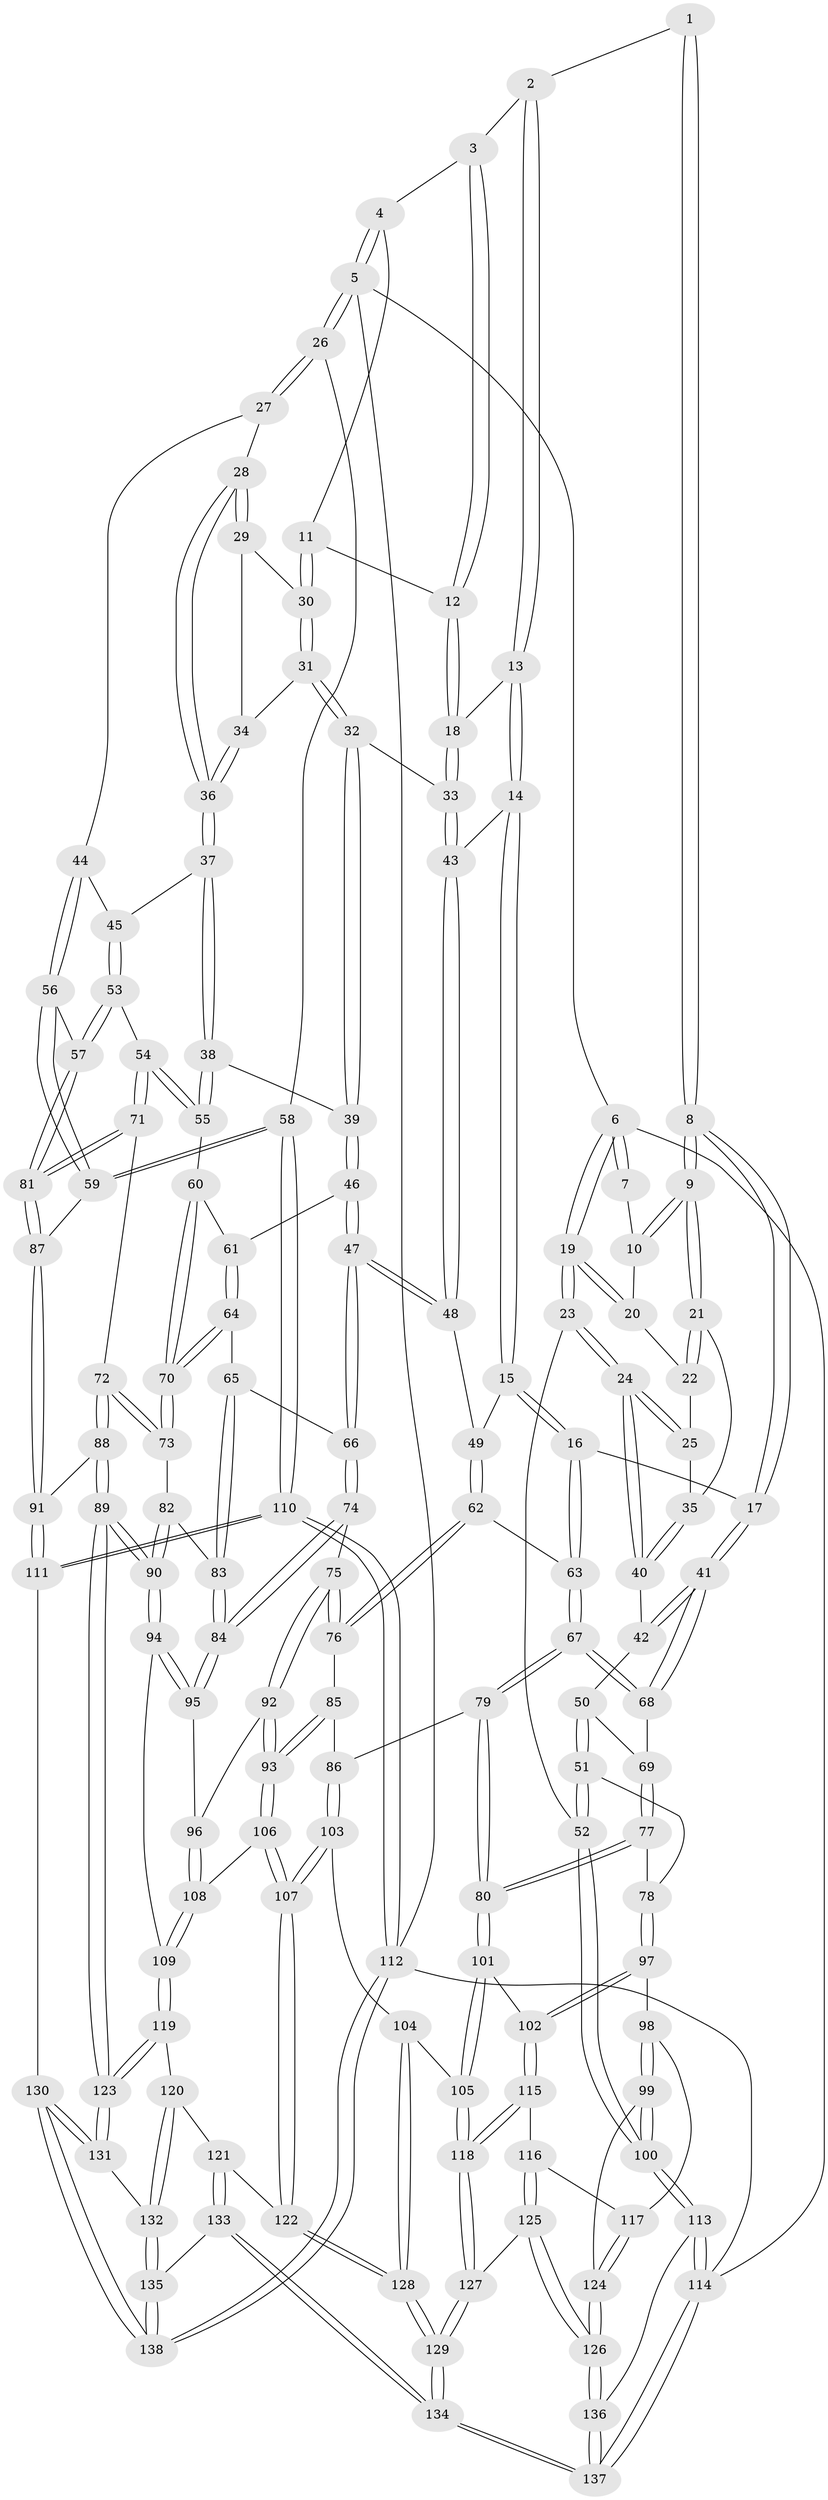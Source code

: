 // Generated by graph-tools (version 1.1) at 2025/17/03/09/25 04:17:22]
// undirected, 138 vertices, 342 edges
graph export_dot {
graph [start="1"]
  node [color=gray90,style=filled];
  1 [pos="+0.2824391407420072+0"];
  2 [pos="+0.4471557524957131+0"];
  3 [pos="+0.4599950026002946+0"];
  4 [pos="+0.7725574511309714+0"];
  5 [pos="+1+0"];
  6 [pos="+0+0"];
  7 [pos="+0.21556337909876777+0"];
  8 [pos="+0.22685465206699973+0.19177595831008284"];
  9 [pos="+0.19157086431661133+0.1801070956546111"];
  10 [pos="+0.097285274476265+0.08742641132922432"];
  11 [pos="+0.768876560380648+0.08092413903699723"];
  12 [pos="+0.7327350376706262+0.09351902514227141"];
  13 [pos="+0.4830419335447564+0.09104686888314903"];
  14 [pos="+0.39572869159316154+0.21181859662837527"];
  15 [pos="+0.313914962738458+0.28276571405786227"];
  16 [pos="+0.29921354764040964+0.2865556314931388"];
  17 [pos="+0.2979964836246931+0.28653571126814686"];
  18 [pos="+0.6275102514966376+0.17426678378568575"];
  19 [pos="+0+0"];
  20 [pos="+0.07552527498915508+0.09470368884878631"];
  21 [pos="+0.137336510319073+0.1938514291559719"];
  22 [pos="+0.03564537396473618+0.12662757123092203"];
  23 [pos="+0+0.23258224285133974"];
  24 [pos="+0+0.23789347889015366"];
  25 [pos="+0.0242348496733046+0.13498825778540036"];
  26 [pos="+1+0"];
  27 [pos="+1+0.08704673227284966"];
  28 [pos="+0.9404926950907629+0.13425753862844073"];
  29 [pos="+0.8199151335187086+0.10161653106373968"];
  30 [pos="+0.7807959735674663+0.0875284086746771"];
  31 [pos="+0.7646791593608369+0.21578253802183908"];
  32 [pos="+0.6976378736192935+0.2718470765933335"];
  33 [pos="+0.6516216275138355+0.25432013455646496"];
  34 [pos="+0.7860103974253897+0.21259088592876507"];
  35 [pos="+0.1360100151335916+0.19424877060301435"];
  36 [pos="+0.8834708375428804+0.2344021456582816"];
  37 [pos="+0.8537810937702273+0.3287424633996382"];
  38 [pos="+0.8366785911004533+0.33576232950219315"];
  39 [pos="+0.7594236985159994+0.32099968452496924"];
  40 [pos="+0+0.26470272391917293"];
  41 [pos="+0.2204802761046062+0.35331747375236633"];
  42 [pos="+0.008852652873465258+0.3019360207448354"];
  43 [pos="+0.594173854488881+0.32763330376394323"];
  44 [pos="+0.952366504890347+0.36574822391544315"];
  45 [pos="+0.8702618456031782+0.3377542001577779"];
  46 [pos="+0.7091953740492791+0.409683523715742"];
  47 [pos="+0.578626865992694+0.418434219334886"];
  48 [pos="+0.5702376991814915+0.3981951074117861"];
  49 [pos="+0.45120794904387845+0.37752632297153965"];
  50 [pos="+0.04980901200744011+0.4395400205959192"];
  51 [pos="+4.2682636837829205e-05+0.500027840364309"];
  52 [pos="+0+0.4989679979687419"];
  53 [pos="+0.9060659587152633+0.49407243461519057"];
  54 [pos="+0.8717821174590923+0.51201356776513"];
  55 [pos="+0.8130927896509761+0.4405069602658817"];
  56 [pos="+1+0.45510356292714615"];
  57 [pos="+1+0.4664474017648276"];
  58 [pos="+1+0.47318608643038307"];
  59 [pos="+1+0.4712304371771011"];
  60 [pos="+0.7891674136696801+0.452572348589338"];
  61 [pos="+0.7238597427550933+0.43671965686541037"];
  62 [pos="+0.425305266920253+0.5265943664808443"];
  63 [pos="+0.3792011652991809+0.5336325275267132"];
  64 [pos="+0.6976258312560152+0.5073221832113028"];
  65 [pos="+0.6480153044179571+0.5129059269342029"];
  66 [pos="+0.5807404572142855+0.4900684321591821"];
  67 [pos="+0.3579348074287416+0.5530552446213239"];
  68 [pos="+0.20014654598885698+0.4116296737416969"];
  69 [pos="+0.1893255941098489+0.43054862396684995"];
  70 [pos="+0.7491010930101712+0.5312406796688068"];
  71 [pos="+0.8600138945527496+0.544674454562389"];
  72 [pos="+0.8116987497889974+0.5678412006608904"];
  73 [pos="+0.7636710238425141+0.5550143652293272"];
  74 [pos="+0.5440280535700242+0.5387039824644062"];
  75 [pos="+0.5320102683213636+0.5516856012561634"];
  76 [pos="+0.5038573775142325+0.5490624590049009"];
  77 [pos="+0.17108508941201125+0.5426237064091434"];
  78 [pos="+0.10688896815228001+0.5789933742800354"];
  79 [pos="+0.3447733598035874+0.5733643025055588"];
  80 [pos="+0.25607186883888616+0.6016493416572567"];
  81 [pos="+0.9070818403375629+0.5975700888037514"];
  82 [pos="+0.7388339134715056+0.5864147186858384"];
  83 [pos="+0.6839177594785127+0.6118039529993182"];
  84 [pos="+0.6792573595270145+0.6208993736002548"];
  85 [pos="+0.43052742660880744+0.6358186649650126"];
  86 [pos="+0.3696935482018011+0.6219494653392356"];
  87 [pos="+0.917826320360391+0.6233989349431384"];
  88 [pos="+0.8156536282954046+0.7300081347896294"];
  89 [pos="+0.7887952592570981+0.7528430508134409"];
  90 [pos="+0.7860429883913862+0.7514418268277433"];
  91 [pos="+0.9195510694154874+0.6940143140538091"];
  92 [pos="+0.5389487970729044+0.5929411433602538"];
  93 [pos="+0.487213350637637+0.7208444183345015"];
  94 [pos="+0.7162557175470151+0.7285681211177139"];
  95 [pos="+0.6761781006043343+0.6322815918572526"];
  96 [pos="+0.5988579816280599+0.6402609631570065"];
  97 [pos="+0.07492169814526423+0.6592356396372356"];
  98 [pos="+0.06275586469088892+0.6717831501259058"];
  99 [pos="+0+0.7417791569392148"];
  100 [pos="+0+0.7445675880380734"];
  101 [pos="+0.2483241470305609+0.7102200309658041"];
  102 [pos="+0.23728405836620547+0.7145110699543089"];
  103 [pos="+0.375601612090458+0.7384172614624885"];
  104 [pos="+0.3411069584453212+0.7544250545737378"];
  105 [pos="+0.2957166583359754+0.7412995163117215"];
  106 [pos="+0.4861204991006729+0.7288886313531127"];
  107 [pos="+0.4684963912325424+0.7480948589733545"];
  108 [pos="+0.6129929986663852+0.7384916626904963"];
  109 [pos="+0.6286757799458889+0.7481887457205438"];
  110 [pos="+1+0.7694877904712506"];
  111 [pos="+1+0.7614065175163827"];
  112 [pos="+1+1"];
  113 [pos="+0+0.9464052939496992"];
  114 [pos="+0+1"];
  115 [pos="+0.1841285442112916+0.7756698567742957"];
  116 [pos="+0.13836433101753756+0.7836528724664585"];
  117 [pos="+0.12106264609601598+0.7753021143137631"];
  118 [pos="+0.22800896857862146+0.86536159954296"];
  119 [pos="+0.6095555848848824+0.8305980076606423"];
  120 [pos="+0.5969976009459105+0.8501027625526862"];
  121 [pos="+0.5027322600471824+0.8589204916841232"];
  122 [pos="+0.4879278350651335+0.8386364591976915"];
  123 [pos="+0.7975569139320033+0.8496493676863283"];
  124 [pos="+0.04176165036770278+0.8366130859350837"];
  125 [pos="+0.13612724097082843+0.9145942503762841"];
  126 [pos="+0.10313480376445039+0.9284037046955426"];
  127 [pos="+0.2315713802639681+0.9131921985726255"];
  128 [pos="+0.3388310264453458+0.8796520036552992"];
  129 [pos="+0.30051040164713894+0.9549998185385561"];
  130 [pos="+0.8203259303726839+0.9004444761459967"];
  131 [pos="+0.8055886683285252+0.8812441418328717"];
  132 [pos="+0.641398870030975+0.9207745111445941"];
  133 [pos="+0.45786715356437346+1"];
  134 [pos="+0.40518917906651947+1"];
  135 [pos="+0.5160758774637451+1"];
  136 [pos="+0.09635094054572127+0.9388104291493199"];
  137 [pos="+0.07154850937435782+1"];
  138 [pos="+0.9440728759388319+1"];
  1 -- 2;
  1 -- 8;
  1 -- 8;
  2 -- 3;
  2 -- 13;
  2 -- 13;
  3 -- 4;
  3 -- 12;
  3 -- 12;
  4 -- 5;
  4 -- 5;
  4 -- 11;
  5 -- 6;
  5 -- 26;
  5 -- 26;
  5 -- 112;
  6 -- 7;
  6 -- 7;
  6 -- 19;
  6 -- 19;
  6 -- 114;
  7 -- 10;
  8 -- 9;
  8 -- 9;
  8 -- 17;
  8 -- 17;
  9 -- 10;
  9 -- 10;
  9 -- 21;
  9 -- 21;
  10 -- 20;
  11 -- 12;
  11 -- 30;
  11 -- 30;
  12 -- 18;
  12 -- 18;
  13 -- 14;
  13 -- 14;
  13 -- 18;
  14 -- 15;
  14 -- 15;
  14 -- 43;
  15 -- 16;
  15 -- 16;
  15 -- 49;
  16 -- 17;
  16 -- 63;
  16 -- 63;
  17 -- 41;
  17 -- 41;
  18 -- 33;
  18 -- 33;
  19 -- 20;
  19 -- 20;
  19 -- 23;
  19 -- 23;
  20 -- 22;
  21 -- 22;
  21 -- 22;
  21 -- 35;
  22 -- 25;
  23 -- 24;
  23 -- 24;
  23 -- 52;
  24 -- 25;
  24 -- 25;
  24 -- 40;
  24 -- 40;
  25 -- 35;
  26 -- 27;
  26 -- 27;
  26 -- 58;
  27 -- 28;
  27 -- 44;
  28 -- 29;
  28 -- 29;
  28 -- 36;
  28 -- 36;
  29 -- 30;
  29 -- 34;
  30 -- 31;
  30 -- 31;
  31 -- 32;
  31 -- 32;
  31 -- 34;
  32 -- 33;
  32 -- 39;
  32 -- 39;
  33 -- 43;
  33 -- 43;
  34 -- 36;
  34 -- 36;
  35 -- 40;
  35 -- 40;
  36 -- 37;
  36 -- 37;
  37 -- 38;
  37 -- 38;
  37 -- 45;
  38 -- 39;
  38 -- 55;
  38 -- 55;
  39 -- 46;
  39 -- 46;
  40 -- 42;
  41 -- 42;
  41 -- 42;
  41 -- 68;
  41 -- 68;
  42 -- 50;
  43 -- 48;
  43 -- 48;
  44 -- 45;
  44 -- 56;
  44 -- 56;
  45 -- 53;
  45 -- 53;
  46 -- 47;
  46 -- 47;
  46 -- 61;
  47 -- 48;
  47 -- 48;
  47 -- 66;
  47 -- 66;
  48 -- 49;
  49 -- 62;
  49 -- 62;
  50 -- 51;
  50 -- 51;
  50 -- 69;
  51 -- 52;
  51 -- 52;
  51 -- 78;
  52 -- 100;
  52 -- 100;
  53 -- 54;
  53 -- 57;
  53 -- 57;
  54 -- 55;
  54 -- 55;
  54 -- 71;
  54 -- 71;
  55 -- 60;
  56 -- 57;
  56 -- 59;
  56 -- 59;
  57 -- 81;
  57 -- 81;
  58 -- 59;
  58 -- 59;
  58 -- 110;
  58 -- 110;
  59 -- 87;
  60 -- 61;
  60 -- 70;
  60 -- 70;
  61 -- 64;
  61 -- 64;
  62 -- 63;
  62 -- 76;
  62 -- 76;
  63 -- 67;
  63 -- 67;
  64 -- 65;
  64 -- 70;
  64 -- 70;
  65 -- 66;
  65 -- 83;
  65 -- 83;
  66 -- 74;
  66 -- 74;
  67 -- 68;
  67 -- 68;
  67 -- 79;
  67 -- 79;
  68 -- 69;
  69 -- 77;
  69 -- 77;
  70 -- 73;
  70 -- 73;
  71 -- 72;
  71 -- 81;
  71 -- 81;
  72 -- 73;
  72 -- 73;
  72 -- 88;
  72 -- 88;
  73 -- 82;
  74 -- 75;
  74 -- 84;
  74 -- 84;
  75 -- 76;
  75 -- 76;
  75 -- 92;
  75 -- 92;
  76 -- 85;
  77 -- 78;
  77 -- 80;
  77 -- 80;
  78 -- 97;
  78 -- 97;
  79 -- 80;
  79 -- 80;
  79 -- 86;
  80 -- 101;
  80 -- 101;
  81 -- 87;
  81 -- 87;
  82 -- 83;
  82 -- 90;
  82 -- 90;
  83 -- 84;
  83 -- 84;
  84 -- 95;
  84 -- 95;
  85 -- 86;
  85 -- 93;
  85 -- 93;
  86 -- 103;
  86 -- 103;
  87 -- 91;
  87 -- 91;
  88 -- 89;
  88 -- 89;
  88 -- 91;
  89 -- 90;
  89 -- 90;
  89 -- 123;
  89 -- 123;
  90 -- 94;
  90 -- 94;
  91 -- 111;
  91 -- 111;
  92 -- 93;
  92 -- 93;
  92 -- 96;
  93 -- 106;
  93 -- 106;
  94 -- 95;
  94 -- 95;
  94 -- 109;
  95 -- 96;
  96 -- 108;
  96 -- 108;
  97 -- 98;
  97 -- 102;
  97 -- 102;
  98 -- 99;
  98 -- 99;
  98 -- 117;
  99 -- 100;
  99 -- 100;
  99 -- 124;
  100 -- 113;
  100 -- 113;
  101 -- 102;
  101 -- 105;
  101 -- 105;
  102 -- 115;
  102 -- 115;
  103 -- 104;
  103 -- 107;
  103 -- 107;
  104 -- 105;
  104 -- 128;
  104 -- 128;
  105 -- 118;
  105 -- 118;
  106 -- 107;
  106 -- 107;
  106 -- 108;
  107 -- 122;
  107 -- 122;
  108 -- 109;
  108 -- 109;
  109 -- 119;
  109 -- 119;
  110 -- 111;
  110 -- 111;
  110 -- 112;
  110 -- 112;
  111 -- 130;
  112 -- 138;
  112 -- 138;
  112 -- 114;
  113 -- 114;
  113 -- 114;
  113 -- 136;
  114 -- 137;
  114 -- 137;
  115 -- 116;
  115 -- 118;
  115 -- 118;
  116 -- 117;
  116 -- 125;
  116 -- 125;
  117 -- 124;
  117 -- 124;
  118 -- 127;
  118 -- 127;
  119 -- 120;
  119 -- 123;
  119 -- 123;
  120 -- 121;
  120 -- 132;
  120 -- 132;
  121 -- 122;
  121 -- 133;
  121 -- 133;
  122 -- 128;
  122 -- 128;
  123 -- 131;
  123 -- 131;
  124 -- 126;
  124 -- 126;
  125 -- 126;
  125 -- 126;
  125 -- 127;
  126 -- 136;
  126 -- 136;
  127 -- 129;
  127 -- 129;
  128 -- 129;
  128 -- 129;
  129 -- 134;
  129 -- 134;
  130 -- 131;
  130 -- 131;
  130 -- 138;
  130 -- 138;
  131 -- 132;
  132 -- 135;
  132 -- 135;
  133 -- 134;
  133 -- 134;
  133 -- 135;
  134 -- 137;
  134 -- 137;
  135 -- 138;
  135 -- 138;
  136 -- 137;
  136 -- 137;
}
